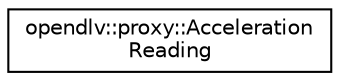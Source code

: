 digraph "Graphical Class Hierarchy"
{
 // LATEX_PDF_SIZE
  edge [fontname="Helvetica",fontsize="10",labelfontname="Helvetica",labelfontsize="10"];
  node [fontname="Helvetica",fontsize="10",shape=record];
  rankdir="LR";
  Node0 [label="opendlv::proxy::Acceleration\lReading",height=0.2,width=0.4,color="black", fillcolor="white", style="filled",URL="$classopendlv_1_1proxy_1_1AccelerationReading.html",tooltip=" "];
}
